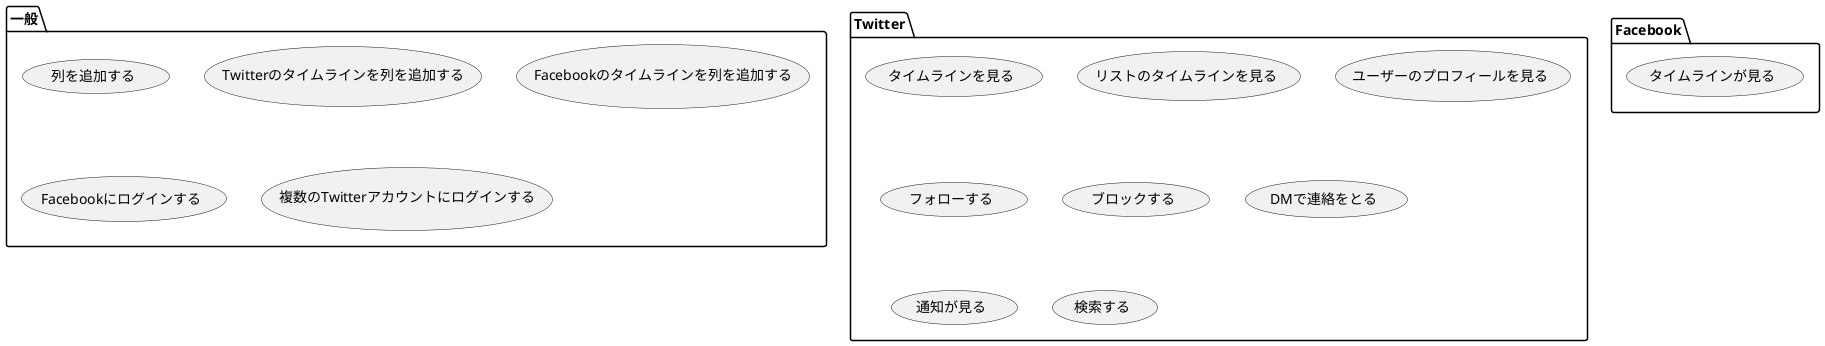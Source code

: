 @startuml	ユースケースパッケージ

package 一般 {
	(列を追加する)
	(Twitterのタイムラインを列を追加する)
	(Facebookのタイムラインを列を追加する)
	(Facebookにログインする)
	(複数のTwitterアカウントにログインする)
}

package Twitter {
	(タイムラインを見る)
	(リストのタイムラインを見る)
	(ユーザーのプロフィールを見る)
	(フォローする)
	(ブロックする)
	(DMで連絡をとる)
	(通知が見る)
	(検索する)
}

package Facebook {
	(タイムラインが見る)
	(通知が見る)
	(検索する)
	(ユーザーのプロフィールを見る)
	(フォローする)
}

@enduml